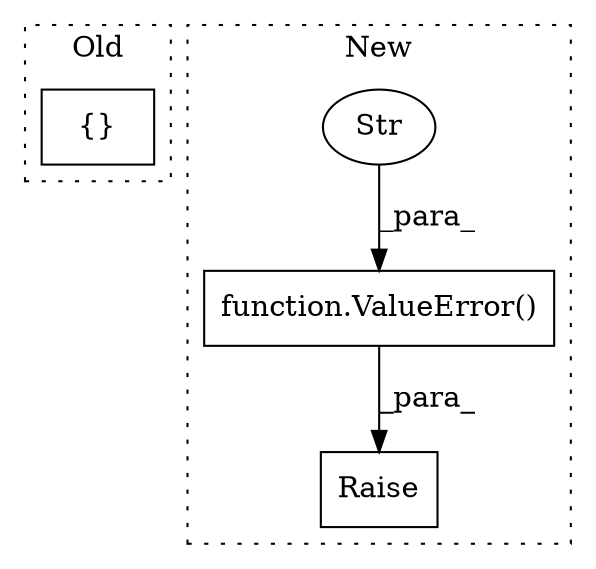 digraph G {
subgraph cluster0 {
1 [label="{}" a="59" s="1898,1935" l="1,0" shape="box"];
label = "Old";
style="dotted";
}
subgraph cluster1 {
2 [label="function.ValueError()" a="75" s="1985,2025" l="11,1" shape="box"];
3 [label="Raise" a="91" s="1979" l="6" shape="box"];
4 [label="Str" a="66" s="1996" l="29" shape="ellipse"];
label = "New";
style="dotted";
}
2 -> 3 [label="_para_"];
4 -> 2 [label="_para_"];
}